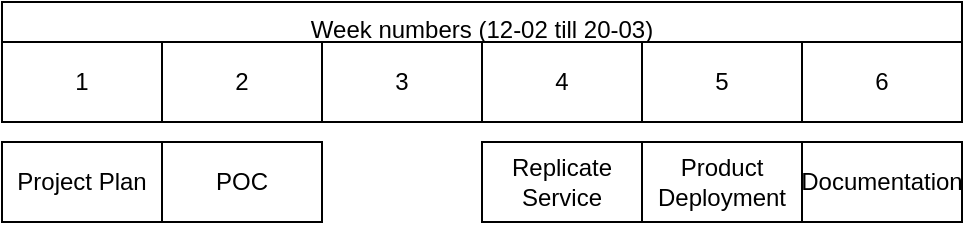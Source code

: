 <mxfile version="26.0.9">
  <diagram name="Page-1" id="d9b1e647-80fa-b4a2-5024-87a742678bcc">
    <mxGraphModel dx="988" dy="573" grid="1" gridSize="10" guides="1" tooltips="1" connect="1" arrows="1" fold="1" page="1" pageScale="1" pageWidth="1100" pageHeight="850" background="none" math="0" shadow="0">
      <root>
        <mxCell id="0" />
        <mxCell id="1" parent="0" />
        <mxCell id="h9ORl0yV1zGfiKhWLNHL-1" value="Replicate Service" style="rounded=0;whiteSpace=wrap;html=1;" parent="1" vertex="1">
          <mxGeometry x="500" y="320" width="80" height="40" as="geometry" />
        </mxCell>
        <mxCell id="h9ORl0yV1zGfiKhWLNHL-3" value="Project Plan" style="rounded=0;whiteSpace=wrap;html=1;" parent="1" vertex="1">
          <mxGeometry x="260" y="320" width="80" height="40" as="geometry" />
        </mxCell>
        <mxCell id="h9ORl0yV1zGfiKhWLNHL-5" value="Documentation" style="rounded=0;whiteSpace=wrap;html=1;" parent="1" vertex="1">
          <mxGeometry x="660" y="320" width="80" height="40" as="geometry" />
        </mxCell>
        <mxCell id="h9ORl0yV1zGfiKhWLNHL-6" value="POC" style="rounded=0;whiteSpace=wrap;html=1;" parent="1" vertex="1">
          <mxGeometry x="340" y="320" width="80" height="40" as="geometry" />
        </mxCell>
        <mxCell id="h9ORl0yV1zGfiKhWLNHL-7" value="Product Deployment" style="rounded=0;whiteSpace=wrap;html=1;" parent="1" vertex="1">
          <mxGeometry x="580" y="320" width="80" height="40" as="geometry" />
        </mxCell>
        <mxCell id="h9ORl0yV1zGfiKhWLNHL-9" value="Week numbers (12-02 till 20-03)" style="rounded=0;whiteSpace=wrap;html=1;verticalAlign=top;" parent="1" vertex="1">
          <mxGeometry x="260" y="250" width="480" height="60" as="geometry" />
        </mxCell>
        <mxCell id="h9ORl0yV1zGfiKhWLNHL-10" value="1" style="rounded=0;whiteSpace=wrap;html=1;" parent="1" vertex="1">
          <mxGeometry x="260" y="270" width="80" height="40" as="geometry" />
        </mxCell>
        <mxCell id="h9ORl0yV1zGfiKhWLNHL-11" value="2" style="rounded=0;whiteSpace=wrap;html=1;" parent="1" vertex="1">
          <mxGeometry x="340" y="270" width="80" height="40" as="geometry" />
        </mxCell>
        <mxCell id="h9ORl0yV1zGfiKhWLNHL-12" value="3" style="rounded=0;whiteSpace=wrap;html=1;" parent="1" vertex="1">
          <mxGeometry x="420" y="270" width="80" height="40" as="geometry" />
        </mxCell>
        <mxCell id="h9ORl0yV1zGfiKhWLNHL-13" value="4" style="rounded=0;whiteSpace=wrap;html=1;" parent="1" vertex="1">
          <mxGeometry x="500" y="270" width="80" height="40" as="geometry" />
        </mxCell>
        <mxCell id="h9ORl0yV1zGfiKhWLNHL-14" value="5" style="rounded=0;whiteSpace=wrap;html=1;" parent="1" vertex="1">
          <mxGeometry x="580" y="270" width="80" height="40" as="geometry" />
        </mxCell>
        <mxCell id="h9ORl0yV1zGfiKhWLNHL-15" value="6" style="rounded=0;whiteSpace=wrap;html=1;" parent="1" vertex="1">
          <mxGeometry x="660" y="270" width="80" height="40" as="geometry" />
        </mxCell>
      </root>
    </mxGraphModel>
  </diagram>
</mxfile>

